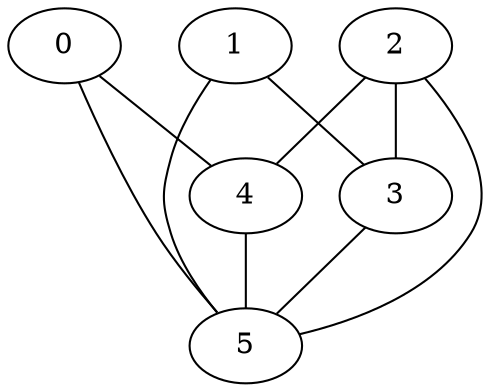 graph Graphette
{
	0 -- 4;
	0 -- 5;
	1 -- 3;
	1 -- 5;
	2 -- 3;
	2 -- 4;
	2 -- 5;
	3 -- 5;
	4 -- 5;
}
